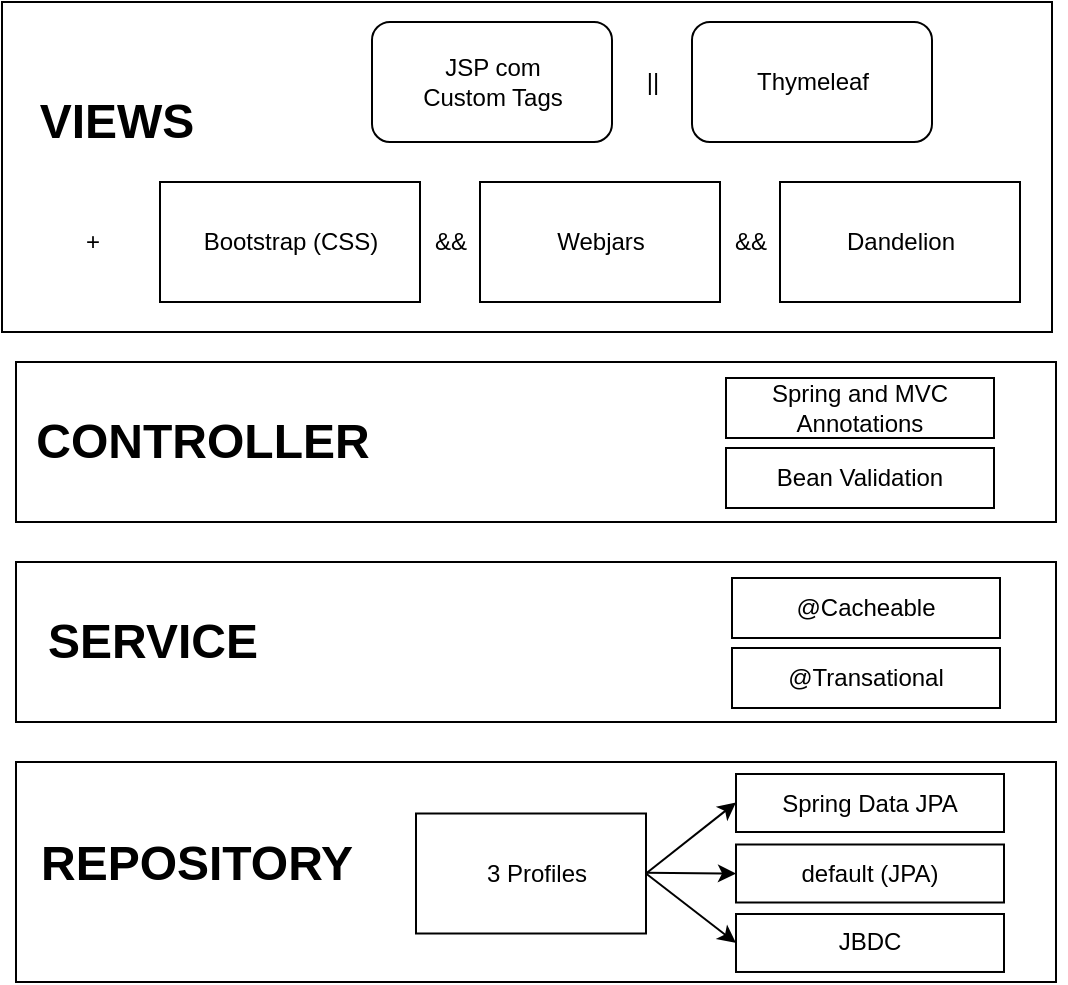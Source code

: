 <mxfile version="17.4.5" type="github">
  <diagram id="prtHgNgQTEPvFCAcTncT" name="Page-1">
    <mxGraphModel dx="666" dy="444" grid="1" gridSize="10" guides="1" tooltips="1" connect="1" arrows="1" fold="1" page="1" pageScale="1" pageWidth="827" pageHeight="1169" math="0" shadow="0">
      <root>
        <mxCell id="0" />
        <mxCell id="1" parent="0" />
        <mxCell id="JsCz8-D2HJa2--UIrXjN-56" value="" style="rounded=0;whiteSpace=wrap;html=1;shadow=0;" vertex="1" parent="1">
          <mxGeometry x="115" y="110" width="525" height="165" as="geometry" />
        </mxCell>
        <mxCell id="JsCz8-D2HJa2--UIrXjN-7" value="&amp;amp;&amp;amp;" style="text;html=1;resizable=0;autosize=1;align=center;verticalAlign=middle;points=[];fillColor=none;strokeColor=none;rounded=0;" vertex="1" parent="1">
          <mxGeometry x="324" y="220" width="30" height="20" as="geometry" />
        </mxCell>
        <mxCell id="JsCz8-D2HJa2--UIrXjN-10" value="&amp;amp;&amp;amp;" style="text;html=1;resizable=0;autosize=1;align=center;verticalAlign=middle;points=[];fillColor=none;strokeColor=none;rounded=0;" vertex="1" parent="1">
          <mxGeometry x="474" y="220" width="30" height="20" as="geometry" />
        </mxCell>
        <mxCell id="JsCz8-D2HJa2--UIrXjN-18" value="&lt;h1&gt;VIEWS&lt;/h1&gt;" style="text;html=1;resizable=0;autosize=1;align=center;verticalAlign=middle;points=[];fillColor=none;strokeColor=none;rounded=0;" vertex="1" parent="1">
          <mxGeometry x="127" y="145" width="90" height="50" as="geometry" />
        </mxCell>
        <mxCell id="JsCz8-D2HJa2--UIrXjN-19" value="+" style="text;html=1;resizable=0;autosize=1;align=center;verticalAlign=middle;points=[];fillColor=none;strokeColor=none;rounded=0;" vertex="1" parent="1">
          <mxGeometry x="150" y="220" width="20" height="20" as="geometry" />
        </mxCell>
        <mxCell id="JsCz8-D2HJa2--UIrXjN-35" value="" style="group" vertex="1" connectable="0" parent="1">
          <mxGeometry x="122" y="290" width="520" height="80" as="geometry" />
        </mxCell>
        <mxCell id="JsCz8-D2HJa2--UIrXjN-28" value="" style="rounded=0;whiteSpace=wrap;html=1;shadow=0;" vertex="1" parent="JsCz8-D2HJa2--UIrXjN-35">
          <mxGeometry width="520" height="80" as="geometry" />
        </mxCell>
        <mxCell id="JsCz8-D2HJa2--UIrXjN-20" value="&lt;h1&gt;CONTROLLER&lt;/h1&gt;" style="text;html=1;resizable=0;autosize=1;align=center;verticalAlign=middle;points=[];fillColor=none;strokeColor=none;rounded=0;fontStyle=1" vertex="1" parent="JsCz8-D2HJa2--UIrXjN-35">
          <mxGeometry x="3" y="15" width="180" height="50" as="geometry" />
        </mxCell>
        <mxCell id="JsCz8-D2HJa2--UIrXjN-23" value="Bean Validation" style="rounded=0;whiteSpace=wrap;html=1;" vertex="1" parent="JsCz8-D2HJa2--UIrXjN-35">
          <mxGeometry x="355" y="43" width="134" height="30" as="geometry" />
        </mxCell>
        <mxCell id="JsCz8-D2HJa2--UIrXjN-32" value="Spring and MVC Annotations" style="rounded=0;whiteSpace=wrap;html=1;" vertex="1" parent="JsCz8-D2HJa2--UIrXjN-35">
          <mxGeometry x="355" y="8" width="134" height="30" as="geometry" />
        </mxCell>
        <mxCell id="JsCz8-D2HJa2--UIrXjN-36" value="" style="group" vertex="1" connectable="0" parent="1">
          <mxGeometry x="127" y="490" width="520" height="110" as="geometry" />
        </mxCell>
        <mxCell id="JsCz8-D2HJa2--UIrXjN-37" value="" style="rounded=0;whiteSpace=wrap;html=1;shadow=0;" vertex="1" parent="JsCz8-D2HJa2--UIrXjN-36">
          <mxGeometry x="-5" width="520" height="110" as="geometry" />
        </mxCell>
        <mxCell id="JsCz8-D2HJa2--UIrXjN-38" value="&lt;h1&gt;REPOSITORY&lt;/h1&gt;" style="text;html=1;resizable=0;autosize=1;align=center;verticalAlign=middle;points=[];fillColor=none;strokeColor=none;rounded=0;fontStyle=1" vertex="1" parent="JsCz8-D2HJa2--UIrXjN-36">
          <mxGeometry y="26" width="170" height="50" as="geometry" />
        </mxCell>
        <mxCell id="JsCz8-D2HJa2--UIrXjN-39" value="JBDC" style="rounded=0;whiteSpace=wrap;html=1;" vertex="1" parent="JsCz8-D2HJa2--UIrXjN-36">
          <mxGeometry x="355" y="76" width="134" height="28.99" as="geometry" />
        </mxCell>
        <mxCell id="JsCz8-D2HJa2--UIrXjN-40" value="Spring Data JPA" style="rounded=0;whiteSpace=wrap;html=1;" vertex="1" parent="JsCz8-D2HJa2--UIrXjN-36">
          <mxGeometry x="355" y="6" width="134" height="29" as="geometry" />
        </mxCell>
        <mxCell id="JsCz8-D2HJa2--UIrXjN-47" value="default (JPA)" style="rounded=0;whiteSpace=wrap;html=1;" vertex="1" parent="JsCz8-D2HJa2--UIrXjN-36">
          <mxGeometry x="355" y="41.25" width="134" height="29" as="geometry" />
        </mxCell>
        <mxCell id="JsCz8-D2HJa2--UIrXjN-48" value="" style="rounded=0;whiteSpace=wrap;html=1;shadow=0;" vertex="1" parent="JsCz8-D2HJa2--UIrXjN-36">
          <mxGeometry x="195" y="25.75" width="115" height="60" as="geometry" />
        </mxCell>
        <mxCell id="JsCz8-D2HJa2--UIrXjN-49" value="3 Profiles" style="text;html=1;resizable=0;autosize=1;align=center;verticalAlign=middle;points=[];fillColor=none;strokeColor=none;rounded=0;shadow=0;" vertex="1" parent="JsCz8-D2HJa2--UIrXjN-36">
          <mxGeometry x="220" y="45.75" width="70" height="20" as="geometry" />
        </mxCell>
        <mxCell id="JsCz8-D2HJa2--UIrXjN-53" value="" style="endArrow=classic;html=1;rounded=0;exitX=1;exitY=0.5;exitDx=0;exitDy=0;" edge="1" parent="JsCz8-D2HJa2--UIrXjN-36" source="JsCz8-D2HJa2--UIrXjN-48">
          <mxGeometry width="50" height="50" relative="1" as="geometry">
            <mxPoint x="305" y="70.25" as="sourcePoint" />
            <mxPoint x="355" y="20.25" as="targetPoint" />
          </mxGeometry>
        </mxCell>
        <mxCell id="JsCz8-D2HJa2--UIrXjN-54" value="" style="endArrow=classic;html=1;rounded=0;exitX=1;exitY=0.5;exitDx=0;exitDy=0;entryX=0;entryY=0.5;entryDx=0;entryDy=0;" edge="1" parent="JsCz8-D2HJa2--UIrXjN-36" source="JsCz8-D2HJa2--UIrXjN-48" target="JsCz8-D2HJa2--UIrXjN-39">
          <mxGeometry width="50" height="50" relative="1" as="geometry">
            <mxPoint x="320" y="70.5" as="sourcePoint" />
            <mxPoint x="365" y="35" as="targetPoint" />
          </mxGeometry>
        </mxCell>
        <mxCell id="JsCz8-D2HJa2--UIrXjN-55" value="" style="endArrow=classic;html=1;rounded=0;entryX=0;entryY=0.5;entryDx=0;entryDy=0;" edge="1" parent="JsCz8-D2HJa2--UIrXjN-36" target="JsCz8-D2HJa2--UIrXjN-47">
          <mxGeometry width="50" height="50" relative="1" as="geometry">
            <mxPoint x="310" y="55.41" as="sourcePoint" />
            <mxPoint x="350" y="55" as="targetPoint" />
          </mxGeometry>
        </mxCell>
        <mxCell id="JsCz8-D2HJa2--UIrXjN-41" value="" style="group" vertex="1" connectable="0" parent="1">
          <mxGeometry x="125" y="390" width="520" height="80" as="geometry" />
        </mxCell>
        <mxCell id="JsCz8-D2HJa2--UIrXjN-42" value="" style="rounded=0;whiteSpace=wrap;html=1;shadow=0;" vertex="1" parent="JsCz8-D2HJa2--UIrXjN-41">
          <mxGeometry x="-3" width="520" height="80" as="geometry" />
        </mxCell>
        <mxCell id="JsCz8-D2HJa2--UIrXjN-43" value="&lt;h1&gt;SERVICE&lt;/h1&gt;" style="text;html=1;resizable=0;autosize=1;align=center;verticalAlign=middle;points=[];fillColor=none;strokeColor=none;rounded=0;fontStyle=1" vertex="1" parent="JsCz8-D2HJa2--UIrXjN-41">
          <mxGeometry x="5" y="15" width="120" height="50" as="geometry" />
        </mxCell>
        <mxCell id="JsCz8-D2HJa2--UIrXjN-44" value="@Transational" style="rounded=0;whiteSpace=wrap;html=1;" vertex="1" parent="JsCz8-D2HJa2--UIrXjN-41">
          <mxGeometry x="355" y="43" width="134" height="30" as="geometry" />
        </mxCell>
        <mxCell id="JsCz8-D2HJa2--UIrXjN-45" value="@Cacheable" style="rounded=0;whiteSpace=wrap;html=1;" vertex="1" parent="JsCz8-D2HJa2--UIrXjN-41">
          <mxGeometry x="355" y="8" width="134" height="30" as="geometry" />
        </mxCell>
        <mxCell id="JsCz8-D2HJa2--UIrXjN-59" value="" style="group" vertex="1" connectable="0" parent="1">
          <mxGeometry x="270" y="120" width="280" height="60" as="geometry" />
        </mxCell>
        <mxCell id="JsCz8-D2HJa2--UIrXjN-17" value="||" style="text;html=1;resizable=0;autosize=1;align=center;verticalAlign=middle;points=[];fillColor=none;strokeColor=none;rounded=0;" vertex="1" parent="JsCz8-D2HJa2--UIrXjN-59">
          <mxGeometry x="160" y="20" width="20" height="20" as="geometry" />
        </mxCell>
        <mxCell id="JsCz8-D2HJa2--UIrXjN-57" value="" style="group" vertex="1" connectable="0" parent="JsCz8-D2HJa2--UIrXjN-59">
          <mxGeometry x="190" width="120" height="60" as="geometry" />
        </mxCell>
        <mxCell id="JsCz8-D2HJa2--UIrXjN-2" value="" style="rounded=1;whiteSpace=wrap;html=1;" vertex="1" parent="JsCz8-D2HJa2--UIrXjN-57">
          <mxGeometry width="120" height="60" as="geometry" />
        </mxCell>
        <mxCell id="JsCz8-D2HJa2--UIrXjN-12" value="Thymeleaf" style="text;html=1;resizable=0;autosize=1;align=center;verticalAlign=middle;points=[];fillColor=none;strokeColor=none;rounded=0;" vertex="1" parent="JsCz8-D2HJa2--UIrXjN-57">
          <mxGeometry x="25" y="20" width="70" height="20" as="geometry" />
        </mxCell>
        <mxCell id="JsCz8-D2HJa2--UIrXjN-58" value="" style="group" vertex="1" connectable="0" parent="JsCz8-D2HJa2--UIrXjN-59">
          <mxGeometry x="30" width="120" height="60" as="geometry" />
        </mxCell>
        <mxCell id="JsCz8-D2HJa2--UIrXjN-1" value="" style="rounded=1;whiteSpace=wrap;html=1;" vertex="1" parent="JsCz8-D2HJa2--UIrXjN-58">
          <mxGeometry width="120" height="60" as="geometry" />
        </mxCell>
        <mxCell id="JsCz8-D2HJa2--UIrXjN-13" value="JSP com &lt;br&gt;Custom Tags" style="text;html=1;resizable=0;autosize=1;align=center;verticalAlign=middle;points=[];fillColor=none;strokeColor=none;rounded=0;" vertex="1" parent="JsCz8-D2HJa2--UIrXjN-58">
          <mxGeometry x="15" y="15" width="90" height="30" as="geometry" />
        </mxCell>
        <mxCell id="JsCz8-D2HJa2--UIrXjN-60" value="" style="group" vertex="1" connectable="0" parent="1">
          <mxGeometry x="194" y="200" width="130" height="60" as="geometry" />
        </mxCell>
        <mxCell id="JsCz8-D2HJa2--UIrXjN-3" value="" style="rounded=0;whiteSpace=wrap;html=1;" vertex="1" parent="JsCz8-D2HJa2--UIrXjN-60">
          <mxGeometry width="130" height="60" as="geometry" />
        </mxCell>
        <mxCell id="JsCz8-D2HJa2--UIrXjN-8" value="Bootstrap (CSS)" style="text;html=1;resizable=0;autosize=1;align=center;verticalAlign=middle;points=[];fillColor=none;strokeColor=none;rounded=0;" vertex="1" parent="JsCz8-D2HJa2--UIrXjN-60">
          <mxGeometry x="15" y="20" width="100" height="20" as="geometry" />
        </mxCell>
        <mxCell id="JsCz8-D2HJa2--UIrXjN-61" value="" style="group" vertex="1" connectable="0" parent="1">
          <mxGeometry x="354" y="200" width="120" height="60" as="geometry" />
        </mxCell>
        <mxCell id="JsCz8-D2HJa2--UIrXjN-5" value="" style="rounded=0;whiteSpace=wrap;html=1;" vertex="1" parent="JsCz8-D2HJa2--UIrXjN-61">
          <mxGeometry width="120" height="60" as="geometry" />
        </mxCell>
        <mxCell id="JsCz8-D2HJa2--UIrXjN-9" value="Webjars" style="text;html=1;resizable=0;autosize=1;align=center;verticalAlign=middle;points=[];fillColor=none;strokeColor=none;rounded=0;" vertex="1" parent="JsCz8-D2HJa2--UIrXjN-61">
          <mxGeometry x="30" y="20" width="60" height="20" as="geometry" />
        </mxCell>
        <mxCell id="JsCz8-D2HJa2--UIrXjN-62" value="" style="group" vertex="1" connectable="0" parent="1">
          <mxGeometry x="504" y="200" width="120" height="60" as="geometry" />
        </mxCell>
        <mxCell id="JsCz8-D2HJa2--UIrXjN-4" value="" style="rounded=0;whiteSpace=wrap;html=1;" vertex="1" parent="JsCz8-D2HJa2--UIrXjN-62">
          <mxGeometry width="120" height="60" as="geometry" />
        </mxCell>
        <mxCell id="JsCz8-D2HJa2--UIrXjN-11" value="Dandelion" style="text;html=1;resizable=0;autosize=1;align=center;verticalAlign=middle;points=[];fillColor=none;strokeColor=none;rounded=0;" vertex="1" parent="JsCz8-D2HJa2--UIrXjN-62">
          <mxGeometry x="25" y="20" width="70" height="20" as="geometry" />
        </mxCell>
      </root>
    </mxGraphModel>
  </diagram>
</mxfile>
